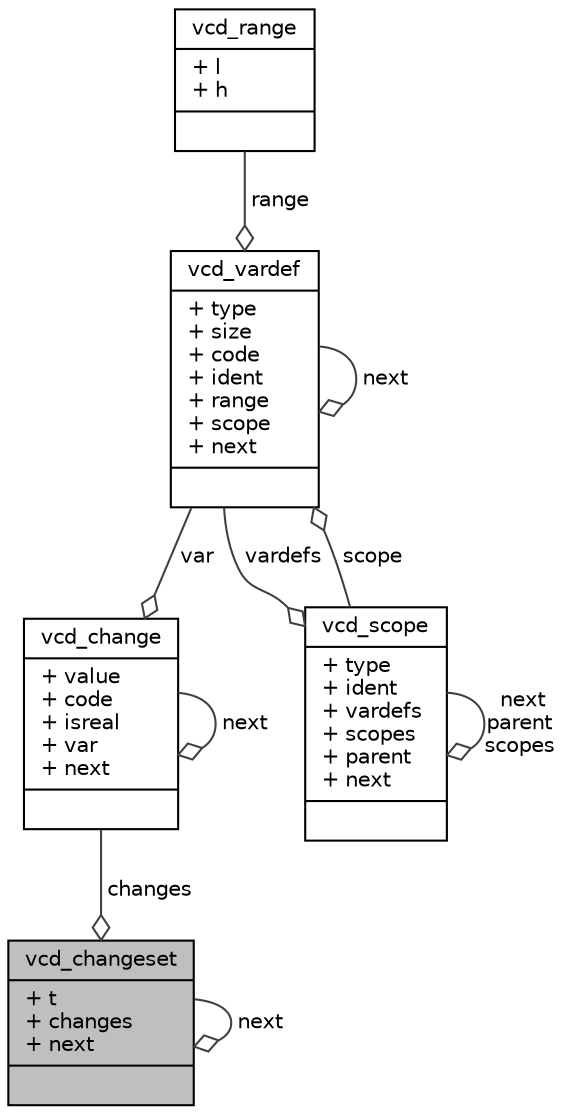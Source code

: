 digraph G
{
  edge [fontname="Helvetica",fontsize="10",labelfontname="Helvetica",labelfontsize="10"];
  node [fontname="Helvetica",fontsize="10",shape=record];
  Node1 [label="{vcd_changeset\n|+ t\l+ changes\l+ next\l|}",height=0.2,width=0.4,color="black", fillcolor="grey75", style="filled" fontcolor="black"];
  Node2 -> Node1 [color="grey25",fontsize="10",style="solid",label=" changes" ,arrowhead="odiamond",fontname="Helvetica"];
  Node2 [label="{vcd_change\n|+ value\l+ code\l+ isreal\l+ var\l+ next\l|}",height=0.2,width=0.4,color="black", fillcolor="white", style="filled",URL="$structvcd__change.html"];
  Node2 -> Node2 [color="grey25",fontsize="10",style="solid",label=" next" ,arrowhead="odiamond",fontname="Helvetica"];
  Node3 -> Node2 [color="grey25",fontsize="10",style="solid",label=" var" ,arrowhead="odiamond",fontname="Helvetica"];
  Node3 [label="{vcd_vardef\n|+ type\l+ size\l+ code\l+ ident\l+ range\l+ scope\l+ next\l|}",height=0.2,width=0.4,color="black", fillcolor="white", style="filled",URL="$structvcd__vardef.html"];
  Node4 -> Node3 [color="grey25",fontsize="10",style="solid",label=" range" ,arrowhead="odiamond",fontname="Helvetica"];
  Node4 [label="{vcd_range\n|+ l\l+ h\l|}",height=0.2,width=0.4,color="black", fillcolor="white", style="filled",URL="$structvcd__range.html"];
  Node3 -> Node3 [color="grey25",fontsize="10",style="solid",label=" next" ,arrowhead="odiamond",fontname="Helvetica"];
  Node5 -> Node3 [color="grey25",fontsize="10",style="solid",label=" scope" ,arrowhead="odiamond",fontname="Helvetica"];
  Node5 [label="{vcd_scope\n|+ type\l+ ident\l+ vardefs\l+ scopes\l+ parent\l+ next\l|}",height=0.2,width=0.4,color="black", fillcolor="white", style="filled",URL="$structvcd__scope.html"];
  Node3 -> Node5 [color="grey25",fontsize="10",style="solid",label=" vardefs" ,arrowhead="odiamond",fontname="Helvetica"];
  Node5 -> Node5 [color="grey25",fontsize="10",style="solid",label=" next\nparent\nscopes" ,arrowhead="odiamond",fontname="Helvetica"];
  Node1 -> Node1 [color="grey25",fontsize="10",style="solid",label=" next" ,arrowhead="odiamond",fontname="Helvetica"];
}
